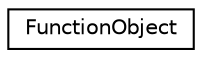 digraph "Graphical Class Hierarchy"
{
  edge [fontname="Helvetica",fontsize="10",labelfontname="Helvetica",labelfontsize="10"];
  node [fontname="Helvetica",fontsize="10",shape=record];
  rankdir="LR";
  Node0 [label="FunctionObject",height=0.2,width=0.4,color="black", fillcolor="white", style="filled",URL="$class_function_object.html"];
}
